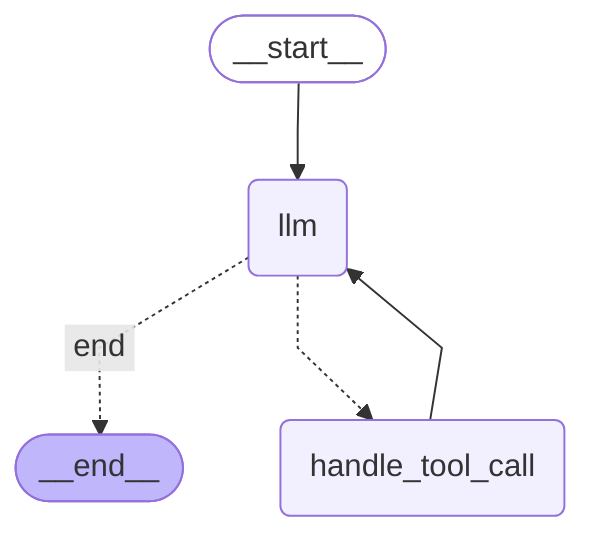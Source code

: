 ---
config:
  flowchart:
    curve: linear
---
graph TD;
	__start__([<p>__start__</p>]):::first
	llm(llm)
	handle_tool_call(handle_tool_call)
	__end__([<p>__end__</p>]):::last
	__start__ --> llm;
	handle_tool_call --> llm;
	llm -. &nbsp;end&nbsp; .-> __end__;
	llm -.-> handle_tool_call;
	classDef default fill:#f2f0ff,line-height:1.2
	classDef first fill-opacity:0
	classDef last fill:#bfb6fc